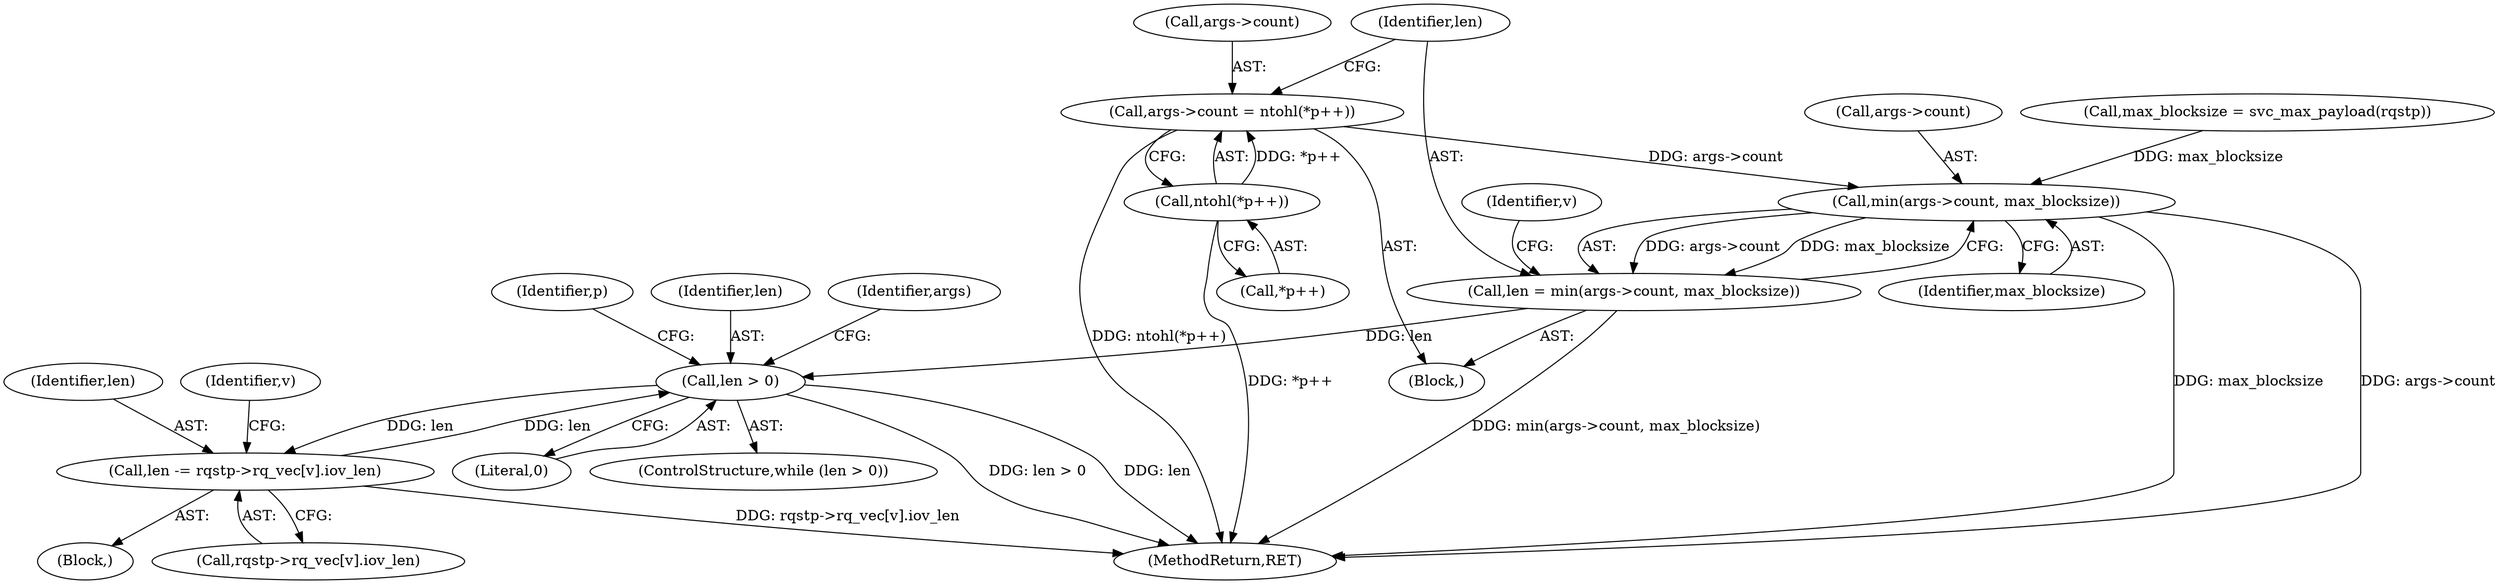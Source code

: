 digraph "0_linux_c70422f760c120480fee4de6c38804c72aa26bc1_5@pointer" {
"1000134" [label="(Call,args->count = ntohl(*p++))"];
"1000138" [label="(Call,ntohl(*p++))"];
"1000144" [label="(Call,min(args->count, max_blocksize))"];
"1000142" [label="(Call,len = min(args->count, max_blocksize))"];
"1000153" [label="(Call,len > 0)"];
"1000175" [label="(Call,len -= rqstp->rq_vec[v].iov_len)"];
"1000138" [label="(Call,ntohl(*p++))"];
"1000159" [label="(Identifier,p)"];
"1000155" [label="(Literal,0)"];
"1000153" [label="(Call,len > 0)"];
"1000195" [label="(MethodReturn,RET)"];
"1000156" [label="(Block,)"];
"1000177" [label="(Call,rqstp->rq_vec[v].iov_len)"];
"1000176" [label="(Identifier,len)"];
"1000144" [label="(Call,min(args->count, max_blocksize))"];
"1000150" [label="(Identifier,v)"];
"1000145" [label="(Call,args->count)"];
"1000152" [label="(ControlStructure,while (len > 0))"];
"1000154" [label="(Identifier,len)"];
"1000188" [label="(Identifier,args)"];
"1000109" [label="(Call,max_blocksize = svc_max_payload(rqstp))"];
"1000148" [label="(Identifier,max_blocksize)"];
"1000142" [label="(Call,len = min(args->count, max_blocksize))"];
"1000185" [label="(Identifier,v)"];
"1000134" [label="(Call,args->count = ntohl(*p++))"];
"1000143" [label="(Identifier,len)"];
"1000139" [label="(Call,*p++)"];
"1000175" [label="(Call,len -= rqstp->rq_vec[v].iov_len)"];
"1000105" [label="(Block,)"];
"1000135" [label="(Call,args->count)"];
"1000134" -> "1000105"  [label="AST: "];
"1000134" -> "1000138"  [label="CFG: "];
"1000135" -> "1000134"  [label="AST: "];
"1000138" -> "1000134"  [label="AST: "];
"1000143" -> "1000134"  [label="CFG: "];
"1000134" -> "1000195"  [label="DDG: ntohl(*p++)"];
"1000138" -> "1000134"  [label="DDG: *p++"];
"1000134" -> "1000144"  [label="DDG: args->count"];
"1000138" -> "1000139"  [label="CFG: "];
"1000139" -> "1000138"  [label="AST: "];
"1000138" -> "1000195"  [label="DDG: *p++"];
"1000144" -> "1000142"  [label="AST: "];
"1000144" -> "1000148"  [label="CFG: "];
"1000145" -> "1000144"  [label="AST: "];
"1000148" -> "1000144"  [label="AST: "];
"1000142" -> "1000144"  [label="CFG: "];
"1000144" -> "1000195"  [label="DDG: max_blocksize"];
"1000144" -> "1000195"  [label="DDG: args->count"];
"1000144" -> "1000142"  [label="DDG: args->count"];
"1000144" -> "1000142"  [label="DDG: max_blocksize"];
"1000109" -> "1000144"  [label="DDG: max_blocksize"];
"1000142" -> "1000105"  [label="AST: "];
"1000143" -> "1000142"  [label="AST: "];
"1000150" -> "1000142"  [label="CFG: "];
"1000142" -> "1000195"  [label="DDG: min(args->count, max_blocksize)"];
"1000142" -> "1000153"  [label="DDG: len"];
"1000153" -> "1000152"  [label="AST: "];
"1000153" -> "1000155"  [label="CFG: "];
"1000154" -> "1000153"  [label="AST: "];
"1000155" -> "1000153"  [label="AST: "];
"1000159" -> "1000153"  [label="CFG: "];
"1000188" -> "1000153"  [label="CFG: "];
"1000153" -> "1000195"  [label="DDG: len > 0"];
"1000153" -> "1000195"  [label="DDG: len"];
"1000175" -> "1000153"  [label="DDG: len"];
"1000153" -> "1000175"  [label="DDG: len"];
"1000175" -> "1000156"  [label="AST: "];
"1000175" -> "1000177"  [label="CFG: "];
"1000176" -> "1000175"  [label="AST: "];
"1000177" -> "1000175"  [label="AST: "];
"1000185" -> "1000175"  [label="CFG: "];
"1000175" -> "1000195"  [label="DDG: rqstp->rq_vec[v].iov_len"];
}
